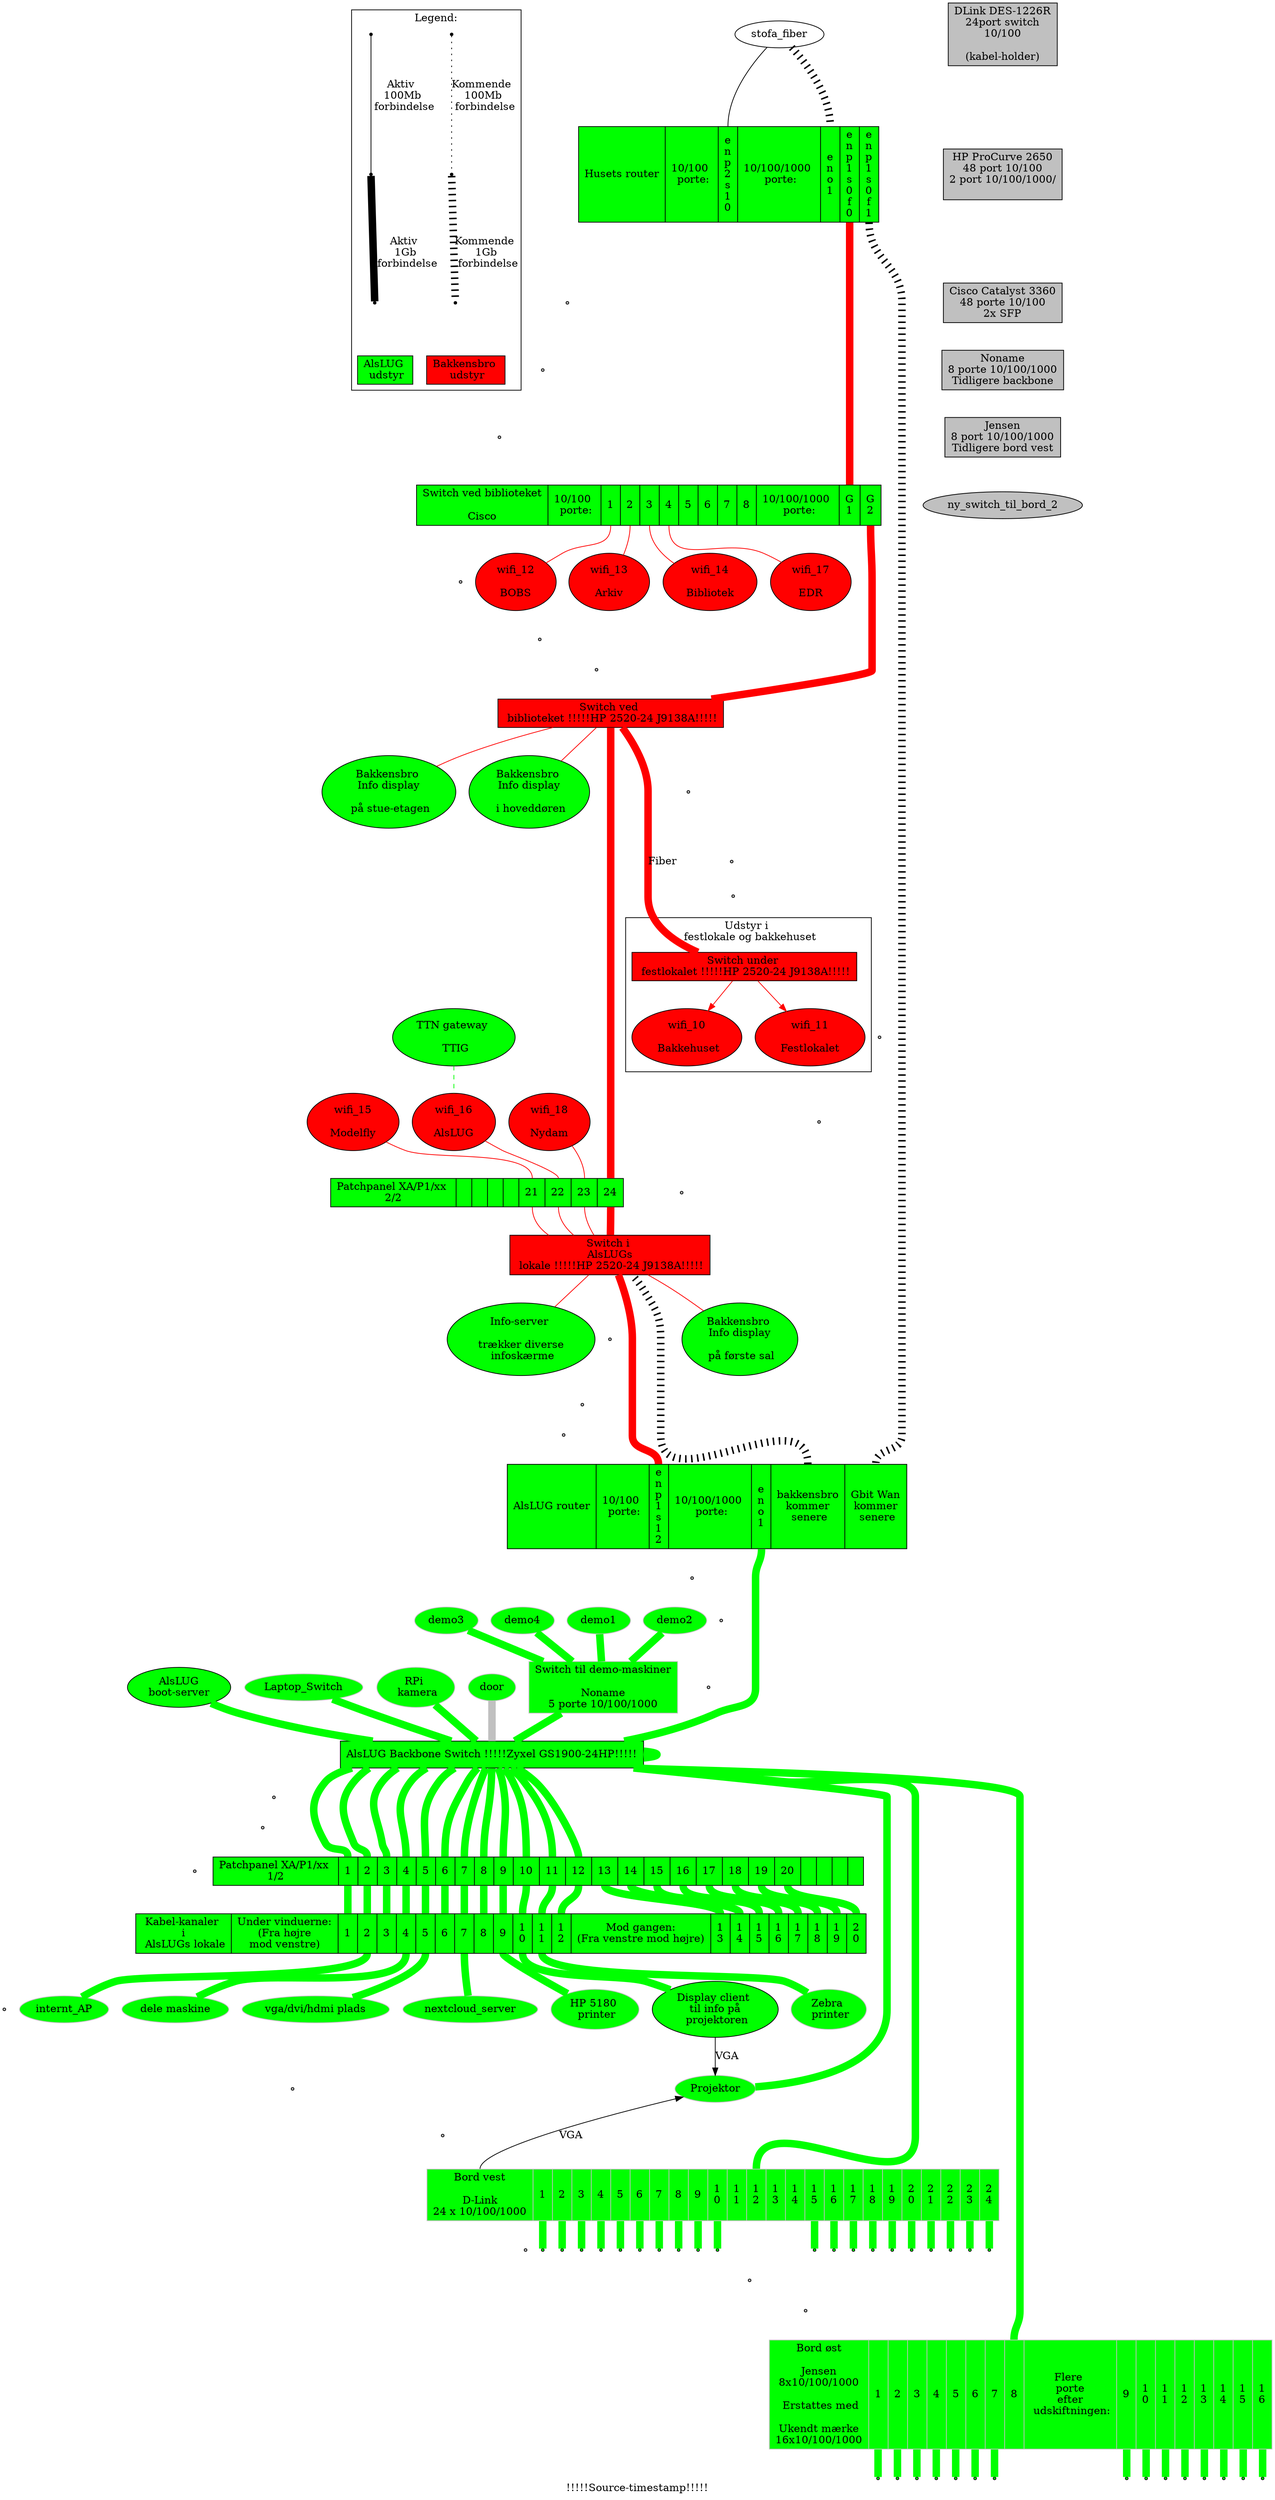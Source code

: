 digraph xxx {
  label = "!!!!!Source-timestamp!!!!!";
  subgraph cluster_legend {
    label = "Legend:";
    edge [ dir=none ];
    node [ shape=point ];
    legend_bakkensbro	[ shape=box style=filled fillcolor=red label="Bakkensbro \n udstyr" ];
    legend_alslug	[ shape=box style=filled fillcolor=green label="AlsLUG \n udstyr" ];

    legend_pending_a -> legend_pending_b	[ penwidth=1 style=dotted label="Kommende \n 100Mb \n forbindelse" ];
    legend_pending_b -> legend_pending_c	[ penwidth=10 style=dotted label="Kommende \n 1Gb \n forbindelse" ];
    legend_pending_c -> legend_bakkensbro	[ color=invis ];
    
    legend_active_a -> legend_active_b	[ penwidth=1 label="Aktiv \n 100Mb \n forbindelse"];
    legend_active_b -> legend_active_c	[ penwidth=10 label="Aktiv \n 1Gb \n forbindelse"];
    legend_active_c -> legend_alslug	[ color=invis ];
  }
  subgraph cluster_festlokale {
    label = "Udstyr i \n festlokale og bakkehuset";
    node [ style=filled fillcolor=red ];
    edge  [ color=red style=solid ];
    festlokale_switch:1 -> wifi_10	[ penwidth=1 ];
    festlokale_switch:2 -> wifi_11	[ penwidth=1 ];
//    festlokale_switch;
  }
  
  edge [ dir=none penwidth=100 ];
  node [ style=filled fillcolor=red ];
  husets_router [ fillcolor=green shape=record label="<head> Husets router
						| 10/100 \n porte:
						| <enp2s10>  e\nn\np\n2\ns\n1\n0
						| 10/100/1000 \n porte:
						| <eno1>     e\nn\no\n1
						| <enp1s0f0> e\nn\np\n1\ns\n0\nf\n0
						| <enp1s0f1> e\nn\np\n1\ns\n0\nf\n1
						" ];
  cisco_switch [ fillcolor=green shape=record label="<head> Switch ved biblioteket\n\nCisco
						| 10/100 \n porte:
						| <1> 1
						| <2> 2
						| <3> 3
						| <4> 4
						| <5> 5
						| <6> 6
						| <7> 7
						| <8> 8
						| 10/100/1000 \n porte:
						| <gi1> G\n1
						| <gi2> G\n2
						" ];
  husets_switch_1 [ shape=record label="<head> Switch ved \n biblioteket !!!!!HP 2520-24 J9138A!!!!!" ];
  husets_switch_2 [ shape=record label="<head> Switch i \n AlsLUGs \n lokale !!!!!HP 2520-24 J9138A!!!!!" ];
  festlokale_switch [ shape=record label="<head> Switch under \n festlokalet !!!!!HP 2520-24 J9138A!!!!!" ];
  wifi_10 [ label=" wifi_10 \n\n Bakkehuset"                  ];
  wifi_11 [ label=" wifi_11 \n\n Festlokalet "                ];
  wifi_12 [ label=" wifi_12 \n\n BOBS "                       ];
  wifi_13 [ label=" wifi_13 \n\n Arkiv "                      ];
  wifi_14 [ label=" wifi_14 \n\n Bibliotek "                  ];
  wifi_15 [ label=" wifi_15 \n\n Modelfly "                   ];
  wifi_16 [ label=" wifi_16 \n\n AlsLUG "                     ];
  wifi_17 [ label=" wifi_17 \n\n EDR "                        ];
  wifi_18 [ label=" wifi_18 \n\n Nydam "                      ];
  
  node [ style=filled fillcolor=green ];
  AlsLUG_TTIG		[ label="TTN gateway \n\n TTIG"					];
  bakkensbro_info_doer	[ label="Bakkensbro \n Info display \n\n i hoveddøren"		];
  bakkensbro_info_stuen	[ label="Bakkensbro \n Info display \n\n på stue-etagen"	];
  bakkensbro_info_1_sal	[ label="Bakkensbro \n Info display \n\n på første sal"		];
  info_server		[ label="Info-server \n\n trækker diverse \n infoskærme"	];
  alslug_router [ shape=record label="<head> AlsLUG router
						| 10/100 \n porte:
						| <enp1s12>    e\nn\np\n1\ns\n1\n2
						| 10/100/1000 \n porte:
						| <eno1>       e\nn\no\n1
						| <bakkensbro> bakkensbro\nkommer\n senere
						| <g_wan>      Gbit Wan\nkommer\n senere
						" ];
  husets_router:enp1s0f1 -> alslug_router:g_wan [ style=dotted penwidth=10];
  alslug_router:bakkensbro -> husets_switch_2:gi2 [ style=dotted penwidth=10];
  alslug_gl_bootserver		[ label="AlsLUG\nboot-server" ];
  alslug_projektor_client	[ label="Display client \n til info på \n projektoren" ];
  alslug_backbone_switch	[ shape=record label="<head> AlsLUG Backbone Switch !!!!!Zyxel GS1900-24HP!!!!!"];
  alslug_kabelkanaler		[ shape=record label="<head> Kabel-kanaler \n i \n AlsLUGs lokale
  						| Under vinduerne:\n(Fra højre\nmod venstre)
  						| <1> 1 | <2> 2 | <3> 3 | <4> 4 | <5> 5 | <6> 6 | <7> 7 | <8> 8 | <9> 9 | <10> 1\n0 | <11> 1\n1 | <12>1\n2
						| Mod gangen:\n(Fra venstre mod højre)
						| <13> 1\n3 | <14> 1\n4 | <15> 1\n5 | <16> 1\n6 | <17> 1\n7 | <18> 1\n8 | <19> 1\n9 | <20> 2\n0
						"];	
  patchpanel_xa_p1__1 [ shape="record" label="Patchpanel XA/P1/xx \n 1/2 \n
	  					|<1> 1
						|<2> 2
						|<3> 3
						|<4> 4
						|<5> 5
						|<6> 6
						|<7> 7
						|<8> 8
						|<9> 9
						|<10> 10
						|<11> 11
						|<12> 12
						|<13> 13
						|<14> 14
						|<15> 15
						|<16> 16
						|<17> 17
						|<18> 18
						|<19> 19
						|<20> 20
						|<21>
						|<22>
						|<23>
						|<24>
						"];
  patchpanel_xa_p1__2 [ shape="record" label="Patchpanel XA/P1/xx \n 2/2 \n
  						||||
						|<21> 21
						|<22> 22
						|<23> 23
						|<24> 24
						"];
  {
    edge [ color=green style=solid penwidth=10 ];
    node [ color=gray ];
								alslug_backbone_switch:1 ->	patchpanel_xa_p1__1:1  -> alslug_kabelkanaler:1;
								alslug_backbone_switch:2 ->	patchpanel_xa_p1__1:2  -> alslug_kabelkanaler:2 -> internt_AP;
								alslug_backbone_switch:3 ->	patchpanel_xa_p1__1:3  -> alslug_kabelkanaler:3;
								alslug_backbone_switch:4 ->	patchpanel_xa_p1__1:4  -> alslug_kabelkanaler:4 -> "dele maskine";
								alslug_backbone_switch:5 ->	patchpanel_xa_p1__1:5  -> alslug_kabelkanaler:5 -> "vga/dvi/hdmi plads";
								alslug_backbone_switch:6 ->	patchpanel_xa_p1__1:6  -> alslug_kabelkanaler:6;
								alslug_backbone_switch:7 ->	patchpanel_xa_p1__1:7  -> alslug_kabelkanaler:7 -> nextcloud_server;
								alslug_backbone_switch:8 ->	patchpanel_xa_p1__1:8  -> alslug_kabelkanaler:8;
								alslug_backbone_switch:9 ->	patchpanel_xa_p1__1:9  -> alslug_kabelkanaler:9  -> alslug_hp5180;
								alslug_backbone_switch:10 ->	patchpanel_xa_p1__1:10 -> alslug_kabelkanaler:10 -> alslug_projektor_client;
								alslug_backbone_switch:11 ->	patchpanel_xa_p1__1:11 -> alslug_kabelkanaler:11 -> alslug_zebra;
								alslug_backbone_switch:12 ->	patchpanel_xa_p1__1:12 -> alslug_kabelkanaler:12;
												patchpanel_xa_p1__1:13 -> alslug_kabelkanaler:13;
												patchpanel_xa_p1__1:14 -> alslug_kabelkanaler:14;
												patchpanel_xa_p1__1:15 -> alslug_kabelkanaler:15;
												patchpanel_xa_p1__1:16 -> alslug_kabelkanaler:16;
												patchpanel_xa_p1__1:17 -> alslug_kabelkanaler:17;
												patchpanel_xa_p1__1:18 -> alslug_kabelkanaler:18;
												patchpanel_xa_p1__1:19 -> alslug_kabelkanaler:19;
												patchpanel_xa_p1__1:20 -> alslug_kabelkanaler:20;
					Laptop_Switch ->	alslug_backbone_switch:15;
  					RPi_camera ->		alslug_backbone_switch:17;
    					door ->			alslug_backbone_switch:18				[ color=gray ];
	{ demo1, demo2, demo3, demo4 } -> switch_5p ->		alslug_backbone_switch:19 ->
								alslug_backbone_switch:20 ->	alslug_projektor;
								alslug_backbone_switch:21 ->	bord_1:12;
								alslug_backbone_switch:22 ->	bord_2:8;
					alslug_gl_bootserver ->	alslug_backbone_switch:23;
					alslug_router:eno1 ->	alslug_backbone_switch:24;
  }
  alslug_projektor [ label="Projektor" ]
  alslug_hp5180 [ label="HP 5180 \n printer" ]
  alslug_zebra [ label="Zebra \n printer" ]
  RPi_camera [ label="RPi \n kamera" ]
  bord_1 [ shape=record label="<head> Bord vest\n\nD-Link\n24 x 10/100/1000
						| <1> 1
						| <2> 2
						| <3> 3
						| <4> 4
						| <5> 5
						| <6> 6
						| <7> 7
						| <8> 8
						| <9> 9
						| <10> 1\n0

						| <11> 1\n1
						| <12> 1\n2
						| <13> 1\n3
						| <14> 1\n4

						| <15> 1\n5
						| <16> 1\n6
						| <17> 1\n7
						| <18> 1\n8
						| <19> 1\n9
						| <20> 2\n0
						| <21> 2\n1
						| <22> 2\n2
						| <23> 2\n3
						| <24> 2\n4
						"];
  {
    node [ shape=point ];
    edge [ color=green penwidth=10];
    bord_1:1 -> _bord_1_1;
    bord_1:2 -> _bord_1_2;
    bord_1:3 -> _bord_1_3;
    bord_1:4 -> _bord_1_4;
    bord_1:5 -> _bord_1_5;
    bord_1:6 -> _bord_1_6;
    bord_1:7 -> _bord_1_7;
    bord_1:8 -> _bord_1_8;
    bord_1:9 -> _bord_1_9;
    bord_1:10 -> _bord_1_10;

    bord_1:15 -> _bord_1_15;
    bord_1:16 -> _bord_1_16;
    bord_1:17 -> _bord_1_17;
    bord_1:18 -> _bord_1_18;
    bord_1:19 -> _bord_1_19;
    bord_1:20 -> _bord_1_20;
    bord_1:21 -> _bord_1_21;
    bord_1:22 -> _bord_1_22;
    bord_1:23 -> _bord_1_23;
    bord_1:24 -> _bord_1_24;
  }
  bord_2 [ shape=record label="<head> Bord øst\n\nJensen\n8x10/100/1000\n\n Erstattes med\n\nUkendt mærke\n16x10/100/1000
						| <1> 1
						| <2> 2
						| <3> 3
						| <4> 4
						| <5> 5
						| <6> 6
						| <7> 7
						| <8> 8
						| Flere \n porte \n efter \n udskiftningen:
						| <9> 9
						| <10> 1\n0
						| <11> 1\n1
						| <12> 1\n2
						| <13> 1\n3
						| <14> 1\n4
						| <15> 1\n5
						| <16> 1\n6
						"];
  {
    node [ shape=point ];
    edge [ color=green penwidth=10];
    bord_2:1 -> _bord_2_1;
    bord_2:2 -> _bord_2_2;
    bord_2:3 -> _bord_2_3;
    bord_2:4 -> _bord_2_4;
    bord_2:5 -> _bord_2_5;
    bord_2:6 -> _bord_2_6;
    bord_2:7 -> _bord_2_7;
//  bord_2:8 -> _bord_2_8;
    bord_2:9 -> _bord_2_9;
    bord_2:10 -> _bord_2_10;
    bord_2:11 -> _bord_2_11;
    bord_2:12 -> _bord_2_12;
    bord_2:13 -> _bord_2_13;
    bord_2:14 -> _bord_2_14;
    bord_2:15 -> _bord_2_15;
    bord_2:16 -> _bord_2_16;
  }
 
  // Udstyr som pt ikke bruges
  node [ style=filled fillcolor=gray ];
  switch_24p      [ shape=box label="DLink DES-1226R\n24port switch\n10/100\n\n(kabel-holder)"];
  switch_48p      [ shape=box label="HP ProCurve 2650\n48 port 10/100\n2 port 10/100/1000/
  "];
  switch_48p_poe  [ shape=box label="Cisco Catalyst 3360\n48 porte 10/100\n2x SFP"];
  switch_5p       [ shape=box label="Switch til demo-maskiner\n\nNoname\n5 porte 10/100/1000" ];
  switch_8p       [ shape=box label="Noname\n8 porte 10/100/1000\nTidligere backbone" ];
  switch_8p_vest    [ shape=box label="Jensen\n8 port 10/100/1000\nTidligere bord vest" ];
  
  switch_24p -> switch_48p -> switch_48p_poe -> switch_8p -> switch_8p_vest -> ny_switch_til_bord_2 [ color=invis ];
  
  
  node [ style=normal ];
  // Internet forbindelser
  stofa_fiber -> husets_router:enp2s10	[ penwidth=1 fillcolor=black style=filled ];
  stofa_fiber -> husets_router:eno1	[ penwidth=10 fillcolor=black style=dotted ];
  
  // Husets forbindelser
  edge  [ color=red style=solid ];
  husets_router:enp1s0f0 -> cisco_switch:gi1												[ penwidth=10 ];
                            cisco_switch:1 ->											wifi_12	[ penwidth=1 ];
                            cisco_switch:2 ->											wifi_13	[ penwidth=1 ];
                            cisco_switch:3 ->											wifi_14	[ penwidth=1 ];
			    cisco_switch:4 ->											wifi_17	[ penwidth=1 ];
                            cisco_switch:gi2 -> husets_switch_1:g25									[ penwidth=10 ];
                                                husets_switch_1 -> bakkensbro_info_doer							[ penwidth=1 ];
                                                husets_switch_1 -> bakkensbro_info_stuen						[ penwidth=1 ];
                                                husets_switch_1:sfp1 -> festlokale_switch:sfp1						[ penwidth=10 label="Fiber" ];
						husets_switch_1:g26 -> patchpanel_xa_p1__2:24 ->
											husets_switch_2:g26				[ penwidth=10 color=red ];
						wifi_15 -> patchpanel_xa_p1__2:21 ->	husets_switch_2:21				[ penwidth=1 ];
						wifi_16 -> patchpanel_xa_p1__2:22 ->	husets_switch_2:23				[ penwidth=1 ];
						wifi_18 -> patchpanel_xa_p1__2:23 ->	husets_switch_2:24				[ penwidth=1 ];
											husets_switch_2:g25 ->	alslug_router:enp1s12	[ penwidth=10 ];
											husets_switch_2:1 -> bakkensbro_info_1_sal	[ penwidth=1 ];
											husets_switch_2:3 -> info_server		[ penwidth=1 ];

  // Interne forbindelser
  edge [ color=green style=solid penwidth=10 ];
  node [ shape=point ];
  								
  alslug_projektor_client -> alslug_projektor [ color=black penwidth=1 label="VGA" dir=forward ];
  alslug_projektor -> bord_1:head [ color=black penwidth=1 label="VGA" dir=back ];
  AlsLUG_TTIG -> wifi_16 [ penwidth=1 style=dashed ];
  
  {
    edge [ color=invis ];		node [ shape=point ];
//    node [ shape=star label="" ];	edge [ color=cyan ];
    husets_router:head
			-> _X_1_ -> _Y_1_ -> _Z_1_ -> cisco_switch:head
			-> _X_2_ -> _Y_2_ -> _Z_2_ -> husets_switch_1:head
			-> _X_3_ -> _Y_3_ -> _Z_3_ -> festlokale_switch:head
			-> _X_4_ -> _Y_4_ -> _Z_4_ -> husets_switch_2:head
			-> _X_5_ -> _Y_5_ -> _Z_5_ -> alslug_router:head
			-> _X_6_ -> _Y_6_ -> _Z_6_ -> alslug_backbone_switch:head
			-> _X_7_ -> _Y_7_ -> _Z_7_ -> alslug_kabelkanaler:head
			-> _X_8_ -> _Y_8_ -> _Z_8_ -> bord_1:head
			-> _X_9_ -> _Y_9_ -> _Z_9_ -> bord_2:head
			;
  }

  subgraph {
    rank = same;
#    alslug_projektor;
#    alslug_hp5180;
    alslug_backbone_switch;
  }
}

